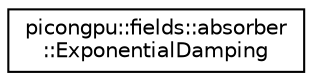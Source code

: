 digraph "Graphical Class Hierarchy"
{
 // LATEX_PDF_SIZE
  edge [fontname="Helvetica",fontsize="10",labelfontname="Helvetica",labelfontsize="10"];
  node [fontname="Helvetica",fontsize="10",shape=record];
  rankdir="LR";
  Node0 [label="picongpu::fields::absorber\l::ExponentialDamping",height=0.2,width=0.4,color="black", fillcolor="white", style="filled",URL="$classpicongpu_1_1fields_1_1absorber_1_1_exponential_damping.html",tooltip=" "];
}
